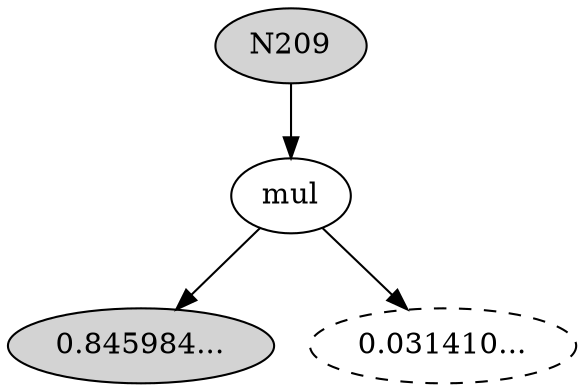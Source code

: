  digraph G209 {
N209[ style="filled"  label="N209"];
N209 -> N210;
N210[ style="solid"  label="mul"];
N210 -> N211;
N211[ style="filled"  label="0.845984..."];
N210 -> N219;
N219[ style="dashed"  label="0.031410..."];
}
